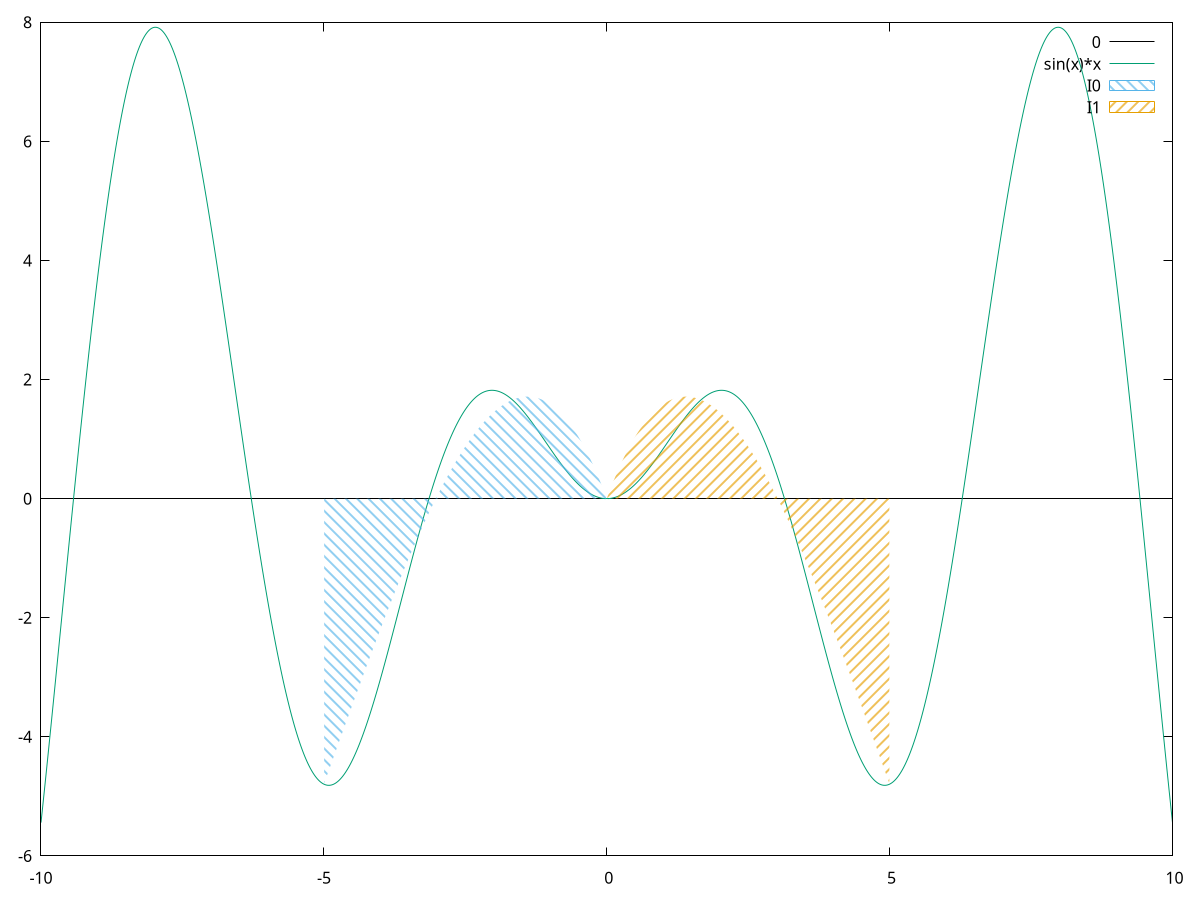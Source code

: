 set style fill pattern 4 transparent
set terminal postscript
set samples 1000
set xrange[-10:10]
set output "simpson38.eps"

f(x) = sin(x)*x
f_1(x_0, x_1) = (f(x_1) - f(x_0)) / (x_1 - x_0)
f_2(x_0, x_1, x_2) = (f_1(x_1, x_2) - f_1(x_0, x_1))/(x_2 - x_0)
f_3(x_0, x_1, x_2, x_3) = (f_2(x_1, x_2, x_3) - f_2(x_0, x_1, x_2))/(x_3 - x_0)

I0(x) = f(-5) + (x - (-5))*f_1(-5, -3.33333) + (x - (-5))*(x - (-3.33333))*f_2(-5, -3.33333, -1.66666) + (x - (-5))*(x - (-3.33333))*(x - (-1.66666))*f_3(-5, -3.33333, -1.66666, 0)
I1(x) = f(0) + (x - 0)*f_1(0, 1.66666) + (x - 0)*(x - 1.66666)*f_2(0, 1.66666, 3.33333) + (x - 0)*(x - 1.66666)*(x - 3.33333)*f_3(0, 1.66666, 3.33333, 5)

plot 0 lc 0, sin(x)*x, x >= -5 && x <= 0 ? I0(x) : 0/0 with filledcurve y1=0 title 'I0', x >= 0 && x <= 5 ? I1(x) : 0/0 with filledcurve y1=0 title 'I1'
